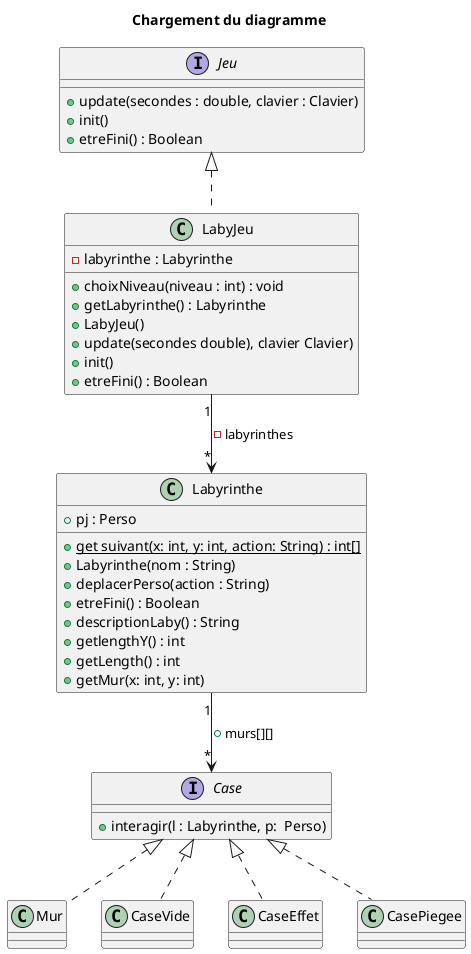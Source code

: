 @startuml diagrammeLaby
title Chargement du diagramme

'''classes
class Labyrinthe
{
  +pj : Perso

  +{static} get suivant(x: int, y: int, action: String) : int[]
  +Labyrinthe(nom : String)
  +deplacerPerso(action : String)
  +etreFini() : Boolean
  +descriptionLaby() : String
  +getlengthY() : int
  +getLength() : int
  +getMur(x: int, y: int)
}

class LabyJeu
{
  -labyrinthe : Labyrinthe

  +choixNiveau(niveau : int) : void
  +getLabyrinthe() : Labyrinthe
  +LabyJeu()
  +update(secondes double), clavier Clavier)
  +init()
  +etreFini() : Boolean
}

interface Jeu
{
  +update(secondes : double, clavier : Clavier)
  +init()
  +etreFini() : Boolean
}

interface Case {
    +interagir(l : Labyrinthe, p:  Perso)
}

class Mur {}

class CaseVide {}

class CaseEffet{}

class CasePiegee{}

'''relations
Jeu <|.. LabyJeu

Case <|.. CasePiegee
Case <|.. CaseEffet
Case <|.. CaseVide
Case <|.. Mur

LabyJeu "1" --> "*" Labyrinthe : -labyrinthes

Labyrinthe "1" --> "*" Case : +murs[][]

@enduml

@startuml  sequenceLaby

participant "m:main" as main
participant "labyrinthe:Labyrinthe" as labyrinthe
participant "file : File" as File

activate main
main -> labyrinthe : new Labyrinthe()
activate labyrinthe
labyrinthe -> File : new File(cheminFichier)
activate File
File --> labyrinthe : FileNotFoundException
labyrinthe -> File : new File(cheminFichierParDefaut)
File --> labyrinthe
deactivate File
main -> labyrinthe : descriptionLaby()
labyrinthe --> main : description
deactivate labyrinthe
deactivate main
@enduml

@startuml diagrameEntite
title gestion des personnages
Interface Entite {
    +attaquer(Entite e)
    +SubirDegats(int i)
    +getNom() : string
    +getPv() : int
    +getForce() : int
    +getArme() : Arme
    +PrendreArme(arme : Arme)
    +etrePresent(int dx, int dy) : boolean
}

class Perso {
    - nom : string
    - pv : int
    - force : int
    - arme : Arme
    - x : int
    - y : int

    +attaquer(Entite e)
    +SubirDegats(int i)
    +getNom() : string
    +getPv() : int
    +getForce() : int
    +getArme() : Arme
    +PrendreArme(arme : Arme)
    +etrePresent(int dx, int dy) : boolean

}

abstract class Monstre {
    - nom : string
    - pv : int
    - force : int
    - arme : Arme
    - x : int
    - y : int

    +attaquer(Entite e)
    +SubirDegats(int i)
    +getNom() : string
    +getPv() : int
    +getForce() : int
    +getArme() : Arme
    +PrendreArme(arme : Arme)
    +etrePresent(int dx, int dy) : boolean
}

class Fantome {
    - nom : string
    - pv : int
    - force : int
    - arme : Arme
    - x : int
    - y : int

    +attaquer(Entite e)
    +SubirDegats(int i)
    +getNom() : string
    +getPv() : int
    +getForce() : int
    +getArme() : Arme
    +PrendreArme(arme : Arme)
    +etrePresent(int dx, int dy) : boolean
}


class Arme {
    - nom : string
    - degats : int

    +Arme(nom : string, degats : int)
    +getNom() : string
    +getDegats() : int
}

Entite <|-- Perso
Entite <|-- Monstre
Monstre <|-- Fantome
Entite "1" <-- "0..1" Arme : possede

@enduml

@startuml  sequenceEntite

participant "m:main" as main
participant "labyrinthe:Labyrinthe" as labyrinthe
participant "monstre : Monstre" as Monstre
participant "pj : Perso" as pj

activate main
main -> labyrinthe : new Labyrinthe(nomFichier)
activate labyrinthe



create Monstre
labyrinthe --> Monstre : new Monstre()
labyrinthe -> pj : SeDeplacer()
pj -> Monstre : getPos()
Monstre --> pj : int[5][5] position
pj -> pj : getPos()
pj --> pj : int[5][5] position
pj --> labyrinthe : void


labyrinthe --> main
deactivate labyrinthe
deactivate main
@enduml

@startuml  sequenceLabyJeu
title Diagramme de séquence du jeu
participant "m:main" as main
participant "labyrinthe:Labyrinthe" as labyrinthe
participant "file : File" as File

activate main
main -> labyrinthe : new Labyrinthe()
activate labyrinthe
labyrinthe -> File : new File(cheminFichierParDefaut)
activate File
File --> labyrinthe : FileNotFoundException
File --> labyrinthe
deactivate File
main -> labyrinthe : choixNiveau(niveau)
labyrinthe -> File : new File(cheminFichier)
activate File
File --> labyrinthe : FileNotFoundException
File --> labyrinthe
labyrinthe -> main 
deactivate File
deactivate labyrinthe
deactivate main

@enduml